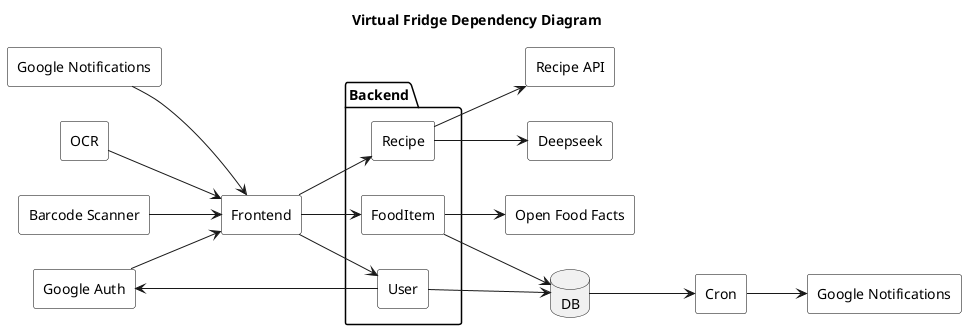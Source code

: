 @startuml
title Virtual Fridge Dependency Diagram
left to right direction

skinparam rectangle {
  BackgroundColor White
  BorderColor Black
}

' External modules
rectangle "Google Notifications" as gnoti
rectangle "Google Notifications" as gnoti2
rectangle "Google Auth" as gauth
rectangle "OCR" as ocr
rectangle "Barcode Scanner" as bscan
rectangle "Open Food Facts" as off
rectangle "Recipe API" as rapi
rectangle "Deepseek" as dseek

' Frontend and backend
rectangle "Frontend" as fe
package "Backend" {
  rectangle "User" as user
  rectangle "FoodItem" as food
  rectangle "Recipe" as recipe
}
database "DB" as db
rectangle "Cron" as cron

' Dependencies (left to right)
ocr --> fe
bscan --> fe
gauth --> fe

fe --> user
fe --> food
fe --> recipe

user --> db
food --> db

user --> gauth
food --> off
recipe --> rapi
recipe --> dseek

db --> cron
cron --> gnoti
gnoti2 --> fe

@enduml
